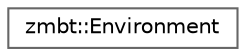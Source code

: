 digraph "Graphical Class Hierarchy"
{
 // LATEX_PDF_SIZE
  bgcolor="transparent";
  edge [fontname=Helvetica,fontsize=10,labelfontname=Helvetica,labelfontsize=10];
  node [fontname=Helvetica,fontsize=10,shape=box,height=0.2,width=0.4];
  rankdir="LR";
  Node0 [id="Node000000",label="zmbt::Environment",height=0.2,width=0.4,color="grey40", fillcolor="white", style="filled",URL="$classzmbt_1_1Environment.html",tooltip="Controlled environment data storage."];
}
